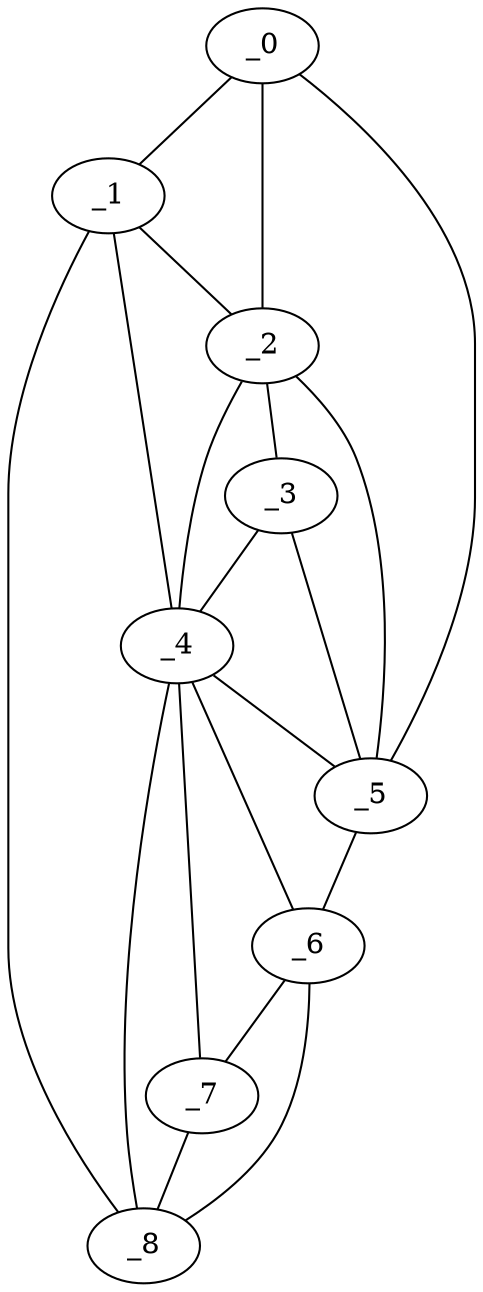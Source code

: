 graph "obj97__275.gxl" {
	_0	 [x=30,
		y=11];
	_1	 [x=38,
		y=13];
	_0 -- _1	 [valence=1];
	_2	 [x=49,
		y=8];
	_0 -- _2	 [valence=1];
	_5	 [x=69,
		y=2];
	_0 -- _5	 [valence=1];
	_1 -- _2	 [valence=2];
	_4	 [x=67,
		y=11];
	_1 -- _4	 [valence=1];
	_8	 [x=97,
		y=14];
	_1 -- _8	 [valence=1];
	_3	 [x=62,
		y=5];
	_2 -- _3	 [valence=2];
	_2 -- _4	 [valence=2];
	_2 -- _5	 [valence=2];
	_3 -- _4	 [valence=1];
	_3 -- _5	 [valence=2];
	_4 -- _5	 [valence=2];
	_6	 [x=79,
		y=3];
	_4 -- _6	 [valence=2];
	_7	 [x=86,
		y=11];
	_4 -- _7	 [valence=1];
	_4 -- _8	 [valence=2];
	_5 -- _6	 [valence=1];
	_6 -- _7	 [valence=2];
	_6 -- _8	 [valence=1];
	_7 -- _8	 [valence=2];
}
